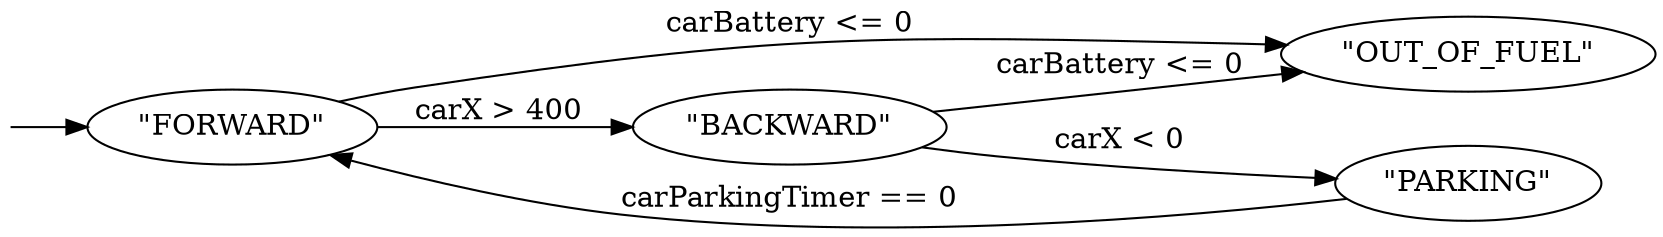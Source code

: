 digraph G {
  margin=0;
  rankdir=LR;
  "" [shape = none, width=0, height=0, margin=0]
  "" -> "\"FORWARD\""
  "\"FORWARD\"" -> "\"BACKWARD\"" [label="carX > 400"]
  "\"FORWARD\"" -> "\"OUT_OF_FUEL\"" [label="carBattery <= 0"]
  "\"BACKWARD\"" -> "\"OUT_OF_FUEL\"" [label="carBattery <= 0"]
  "\"BACKWARD\"" -> "\"PARKING\"" [label="carX < 0" ]
  "\"PARKING\"" -> "\"FORWARD\"" [label="carParkingTimer == 0" ]
}
